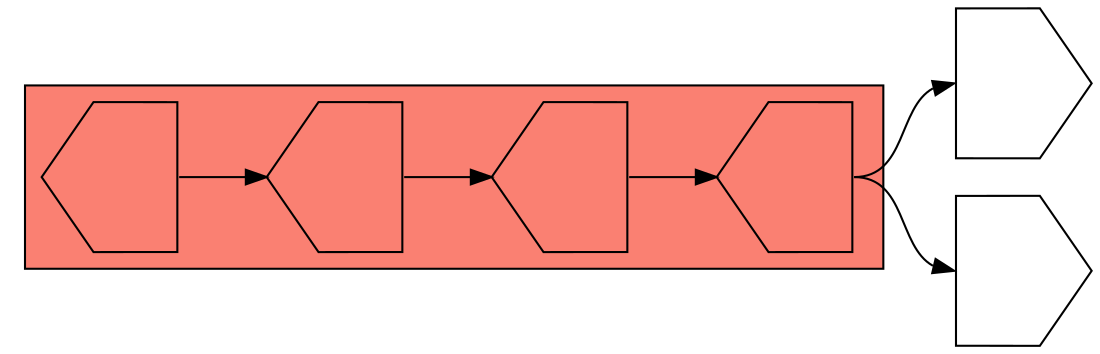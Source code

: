 digraph asm {
	rotate=90;
	edge [headport=n,tailport=s];
subgraph cluster_C7255_2779_6755_3618 {
	7255 [label="",height=1,width=1,shape=house];
	2779 [label="",height=1,width=1,shape=house];
	6755 [label="",height=1,width=1,shape=house];
	3618 [label="",height=1,width=1,shape=house];
	style=filled;
	fillcolor=salmon;
}
	2886 [label="",height=1,width=1,shape=invhouse];
	11707 [label="",height=1,width=1,shape=invhouse];
	7255 -> 2779
	2779 -> 6755
	6755 -> 3618
	3618 -> 2886
	3618 -> 11707
}